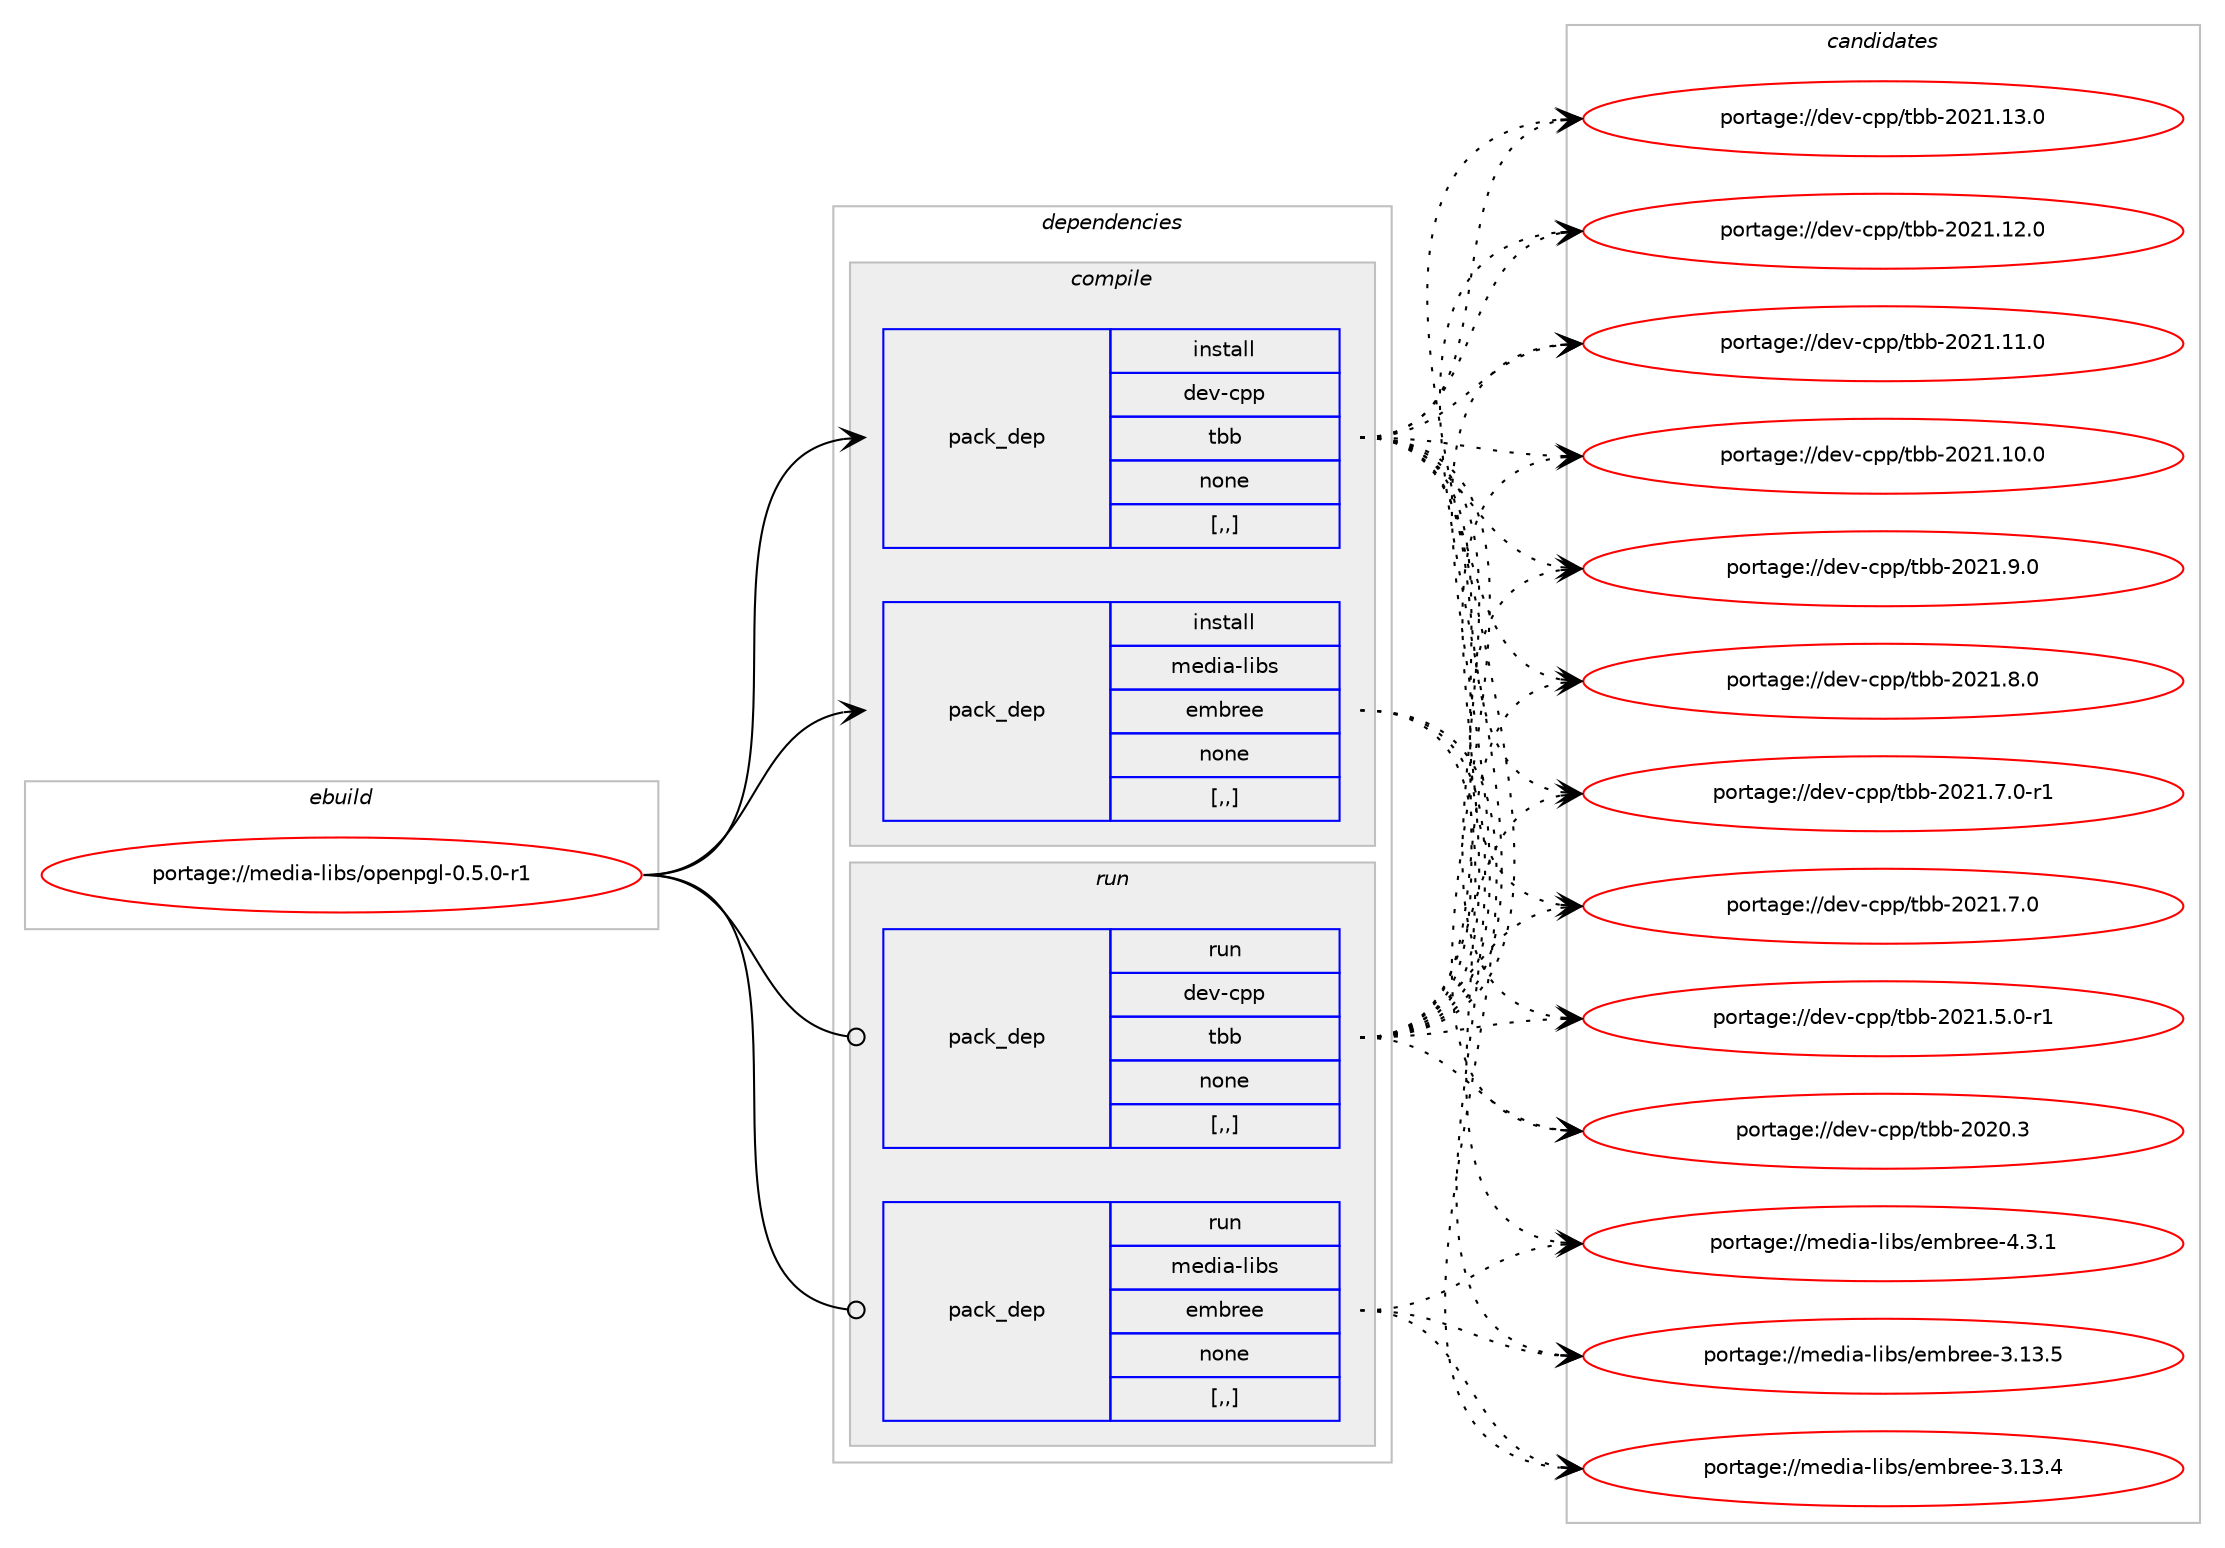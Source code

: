 digraph prolog {

# *************
# Graph options
# *************

newrank=true;
concentrate=true;
compound=true;
graph [rankdir=LR,fontname=Helvetica,fontsize=10,ranksep=1.5];#, ranksep=2.5, nodesep=0.2];
edge  [arrowhead=vee];
node  [fontname=Helvetica,fontsize=10];

# **********
# The ebuild
# **********

subgraph cluster_leftcol {
color=gray;
label=<<i>ebuild</i>>;
id [label="portage://media-libs/openpgl-0.5.0-r1", color=red, width=4, href="../media-libs/openpgl-0.5.0-r1.svg"];
}

# ****************
# The dependencies
# ****************

subgraph cluster_midcol {
color=gray;
label=<<i>dependencies</i>>;
subgraph cluster_compile {
fillcolor="#eeeeee";
style=filled;
label=<<i>compile</i>>;
subgraph pack223978 {
dependency303212 [label=<<TABLE BORDER="0" CELLBORDER="1" CELLSPACING="0" CELLPADDING="4" WIDTH="220"><TR><TD ROWSPAN="6" CELLPADDING="30">pack_dep</TD></TR><TR><TD WIDTH="110">install</TD></TR><TR><TD>dev-cpp</TD></TR><TR><TD>tbb</TD></TR><TR><TD>none</TD></TR><TR><TD>[,,]</TD></TR></TABLE>>, shape=none, color=blue];
}
id:e -> dependency303212:w [weight=20,style="solid",arrowhead="vee"];
subgraph pack223979 {
dependency303213 [label=<<TABLE BORDER="0" CELLBORDER="1" CELLSPACING="0" CELLPADDING="4" WIDTH="220"><TR><TD ROWSPAN="6" CELLPADDING="30">pack_dep</TD></TR><TR><TD WIDTH="110">install</TD></TR><TR><TD>media-libs</TD></TR><TR><TD>embree</TD></TR><TR><TD>none</TD></TR><TR><TD>[,,]</TD></TR></TABLE>>, shape=none, color=blue];
}
id:e -> dependency303213:w [weight=20,style="solid",arrowhead="vee"];
}
subgraph cluster_compileandrun {
fillcolor="#eeeeee";
style=filled;
label=<<i>compile and run</i>>;
}
subgraph cluster_run {
fillcolor="#eeeeee";
style=filled;
label=<<i>run</i>>;
subgraph pack223980 {
dependency303214 [label=<<TABLE BORDER="0" CELLBORDER="1" CELLSPACING="0" CELLPADDING="4" WIDTH="220"><TR><TD ROWSPAN="6" CELLPADDING="30">pack_dep</TD></TR><TR><TD WIDTH="110">run</TD></TR><TR><TD>dev-cpp</TD></TR><TR><TD>tbb</TD></TR><TR><TD>none</TD></TR><TR><TD>[,,]</TD></TR></TABLE>>, shape=none, color=blue];
}
id:e -> dependency303214:w [weight=20,style="solid",arrowhead="odot"];
subgraph pack223981 {
dependency303215 [label=<<TABLE BORDER="0" CELLBORDER="1" CELLSPACING="0" CELLPADDING="4" WIDTH="220"><TR><TD ROWSPAN="6" CELLPADDING="30">pack_dep</TD></TR><TR><TD WIDTH="110">run</TD></TR><TR><TD>media-libs</TD></TR><TR><TD>embree</TD></TR><TR><TD>none</TD></TR><TR><TD>[,,]</TD></TR></TABLE>>, shape=none, color=blue];
}
id:e -> dependency303215:w [weight=20,style="solid",arrowhead="odot"];
}
}

# **************
# The candidates
# **************

subgraph cluster_choices {
rank=same;
color=gray;
label=<<i>candidates</i>>;

subgraph choice223978 {
color=black;
nodesep=1;
choice100101118459911211247116989845504850494649514648 [label="portage://dev-cpp/tbb-2021.13.0", color=red, width=4,href="../dev-cpp/tbb-2021.13.0.svg"];
choice100101118459911211247116989845504850494649504648 [label="portage://dev-cpp/tbb-2021.12.0", color=red, width=4,href="../dev-cpp/tbb-2021.12.0.svg"];
choice100101118459911211247116989845504850494649494648 [label="portage://dev-cpp/tbb-2021.11.0", color=red, width=4,href="../dev-cpp/tbb-2021.11.0.svg"];
choice100101118459911211247116989845504850494649484648 [label="portage://dev-cpp/tbb-2021.10.0", color=red, width=4,href="../dev-cpp/tbb-2021.10.0.svg"];
choice1001011184599112112471169898455048504946574648 [label="portage://dev-cpp/tbb-2021.9.0", color=red, width=4,href="../dev-cpp/tbb-2021.9.0.svg"];
choice1001011184599112112471169898455048504946564648 [label="portage://dev-cpp/tbb-2021.8.0", color=red, width=4,href="../dev-cpp/tbb-2021.8.0.svg"];
choice10010111845991121124711698984550485049465546484511449 [label="portage://dev-cpp/tbb-2021.7.0-r1", color=red, width=4,href="../dev-cpp/tbb-2021.7.0-r1.svg"];
choice1001011184599112112471169898455048504946554648 [label="portage://dev-cpp/tbb-2021.7.0", color=red, width=4,href="../dev-cpp/tbb-2021.7.0.svg"];
choice10010111845991121124711698984550485049465346484511449 [label="portage://dev-cpp/tbb-2021.5.0-r1", color=red, width=4,href="../dev-cpp/tbb-2021.5.0-r1.svg"];
choice100101118459911211247116989845504850484651 [label="portage://dev-cpp/tbb-2020.3", color=red, width=4,href="../dev-cpp/tbb-2020.3.svg"];
dependency303212:e -> choice100101118459911211247116989845504850494649514648:w [style=dotted,weight="100"];
dependency303212:e -> choice100101118459911211247116989845504850494649504648:w [style=dotted,weight="100"];
dependency303212:e -> choice100101118459911211247116989845504850494649494648:w [style=dotted,weight="100"];
dependency303212:e -> choice100101118459911211247116989845504850494649484648:w [style=dotted,weight="100"];
dependency303212:e -> choice1001011184599112112471169898455048504946574648:w [style=dotted,weight="100"];
dependency303212:e -> choice1001011184599112112471169898455048504946564648:w [style=dotted,weight="100"];
dependency303212:e -> choice10010111845991121124711698984550485049465546484511449:w [style=dotted,weight="100"];
dependency303212:e -> choice1001011184599112112471169898455048504946554648:w [style=dotted,weight="100"];
dependency303212:e -> choice10010111845991121124711698984550485049465346484511449:w [style=dotted,weight="100"];
dependency303212:e -> choice100101118459911211247116989845504850484651:w [style=dotted,weight="100"];
}
subgraph choice223979 {
color=black;
nodesep=1;
choice1091011001059745108105981154710110998114101101455246514649 [label="portage://media-libs/embree-4.3.1", color=red, width=4,href="../media-libs/embree-4.3.1.svg"];
choice109101100105974510810598115471011099811410110145514649514653 [label="portage://media-libs/embree-3.13.5", color=red, width=4,href="../media-libs/embree-3.13.5.svg"];
choice109101100105974510810598115471011099811410110145514649514652 [label="portage://media-libs/embree-3.13.4", color=red, width=4,href="../media-libs/embree-3.13.4.svg"];
dependency303213:e -> choice1091011001059745108105981154710110998114101101455246514649:w [style=dotted,weight="100"];
dependency303213:e -> choice109101100105974510810598115471011099811410110145514649514653:w [style=dotted,weight="100"];
dependency303213:e -> choice109101100105974510810598115471011099811410110145514649514652:w [style=dotted,weight="100"];
}
subgraph choice223980 {
color=black;
nodesep=1;
choice100101118459911211247116989845504850494649514648 [label="portage://dev-cpp/tbb-2021.13.0", color=red, width=4,href="../dev-cpp/tbb-2021.13.0.svg"];
choice100101118459911211247116989845504850494649504648 [label="portage://dev-cpp/tbb-2021.12.0", color=red, width=4,href="../dev-cpp/tbb-2021.12.0.svg"];
choice100101118459911211247116989845504850494649494648 [label="portage://dev-cpp/tbb-2021.11.0", color=red, width=4,href="../dev-cpp/tbb-2021.11.0.svg"];
choice100101118459911211247116989845504850494649484648 [label="portage://dev-cpp/tbb-2021.10.0", color=red, width=4,href="../dev-cpp/tbb-2021.10.0.svg"];
choice1001011184599112112471169898455048504946574648 [label="portage://dev-cpp/tbb-2021.9.0", color=red, width=4,href="../dev-cpp/tbb-2021.9.0.svg"];
choice1001011184599112112471169898455048504946564648 [label="portage://dev-cpp/tbb-2021.8.0", color=red, width=4,href="../dev-cpp/tbb-2021.8.0.svg"];
choice10010111845991121124711698984550485049465546484511449 [label="portage://dev-cpp/tbb-2021.7.0-r1", color=red, width=4,href="../dev-cpp/tbb-2021.7.0-r1.svg"];
choice1001011184599112112471169898455048504946554648 [label="portage://dev-cpp/tbb-2021.7.0", color=red, width=4,href="../dev-cpp/tbb-2021.7.0.svg"];
choice10010111845991121124711698984550485049465346484511449 [label="portage://dev-cpp/tbb-2021.5.0-r1", color=red, width=4,href="../dev-cpp/tbb-2021.5.0-r1.svg"];
choice100101118459911211247116989845504850484651 [label="portage://dev-cpp/tbb-2020.3", color=red, width=4,href="../dev-cpp/tbb-2020.3.svg"];
dependency303214:e -> choice100101118459911211247116989845504850494649514648:w [style=dotted,weight="100"];
dependency303214:e -> choice100101118459911211247116989845504850494649504648:w [style=dotted,weight="100"];
dependency303214:e -> choice100101118459911211247116989845504850494649494648:w [style=dotted,weight="100"];
dependency303214:e -> choice100101118459911211247116989845504850494649484648:w [style=dotted,weight="100"];
dependency303214:e -> choice1001011184599112112471169898455048504946574648:w [style=dotted,weight="100"];
dependency303214:e -> choice1001011184599112112471169898455048504946564648:w [style=dotted,weight="100"];
dependency303214:e -> choice10010111845991121124711698984550485049465546484511449:w [style=dotted,weight="100"];
dependency303214:e -> choice1001011184599112112471169898455048504946554648:w [style=dotted,weight="100"];
dependency303214:e -> choice10010111845991121124711698984550485049465346484511449:w [style=dotted,weight="100"];
dependency303214:e -> choice100101118459911211247116989845504850484651:w [style=dotted,weight="100"];
}
subgraph choice223981 {
color=black;
nodesep=1;
choice1091011001059745108105981154710110998114101101455246514649 [label="portage://media-libs/embree-4.3.1", color=red, width=4,href="../media-libs/embree-4.3.1.svg"];
choice109101100105974510810598115471011099811410110145514649514653 [label="portage://media-libs/embree-3.13.5", color=red, width=4,href="../media-libs/embree-3.13.5.svg"];
choice109101100105974510810598115471011099811410110145514649514652 [label="portage://media-libs/embree-3.13.4", color=red, width=4,href="../media-libs/embree-3.13.4.svg"];
dependency303215:e -> choice1091011001059745108105981154710110998114101101455246514649:w [style=dotted,weight="100"];
dependency303215:e -> choice109101100105974510810598115471011099811410110145514649514653:w [style=dotted,weight="100"];
dependency303215:e -> choice109101100105974510810598115471011099811410110145514649514652:w [style=dotted,weight="100"];
}
}

}
